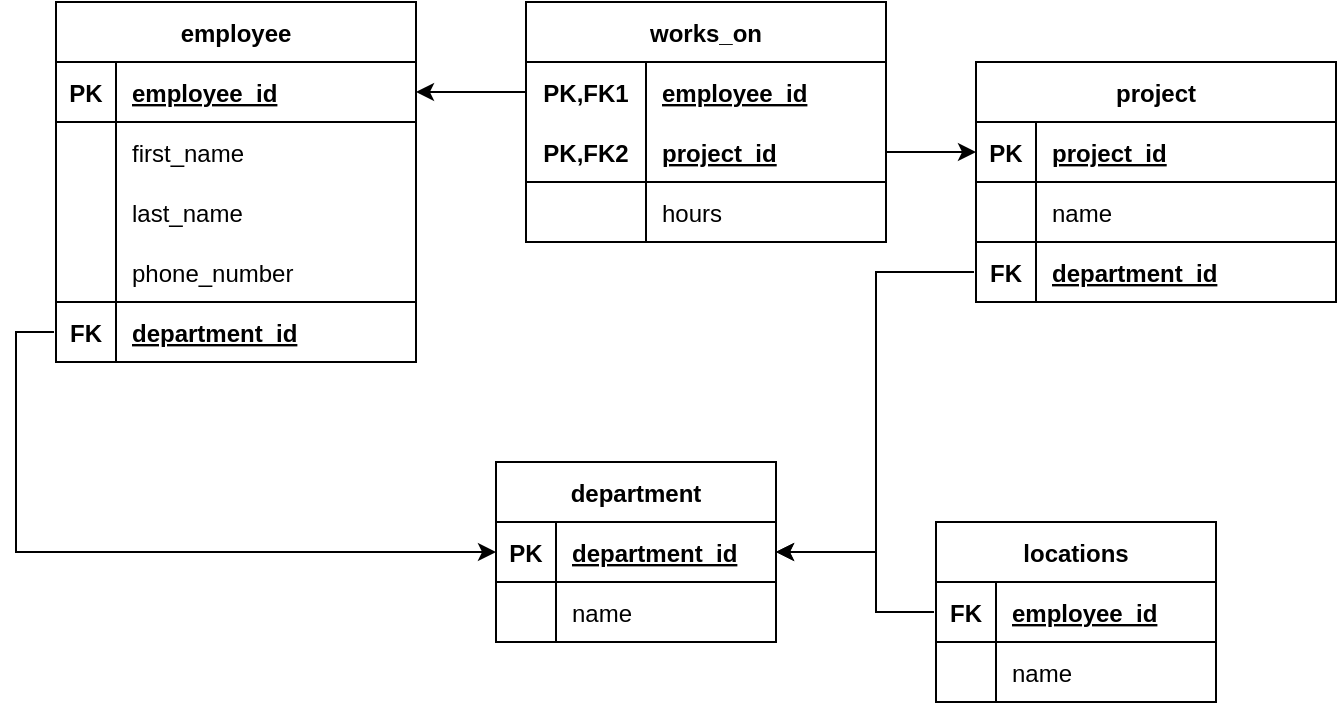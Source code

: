<mxfile version="14.1.8" type="device"><diagram id="R2lEEEUBdFMjLlhIrx00" name="Page-1"><mxGraphModel dx="1014" dy="600" grid="1" gridSize="10" guides="1" tooltips="1" connect="1" arrows="1" fold="1" page="1" pageScale="1" pageWidth="850" pageHeight="1100" math="0" shadow="0" extFonts="Permanent Marker^https://fonts.googleapis.com/css?family=Permanent+Marker"><root><mxCell id="0"/><mxCell id="1" parent="0"/><mxCell id="h8d6M2YcgeGE1X-ONr1B-51" value="employee" style="shape=table;startSize=30;container=1;collapsible=1;childLayout=tableLayout;fixedRows=1;rowLines=0;fontStyle=1;align=center;resizeLast=1;" parent="1" vertex="1"><mxGeometry x="90" y="130" width="180" height="180" as="geometry"/></mxCell><mxCell id="h8d6M2YcgeGE1X-ONr1B-52" value="" style="shape=partialRectangle;collapsible=0;dropTarget=0;pointerEvents=0;fillColor=none;top=0;left=0;bottom=1;right=0;points=[[0,0.5],[1,0.5]];portConstraint=eastwest;" parent="h8d6M2YcgeGE1X-ONr1B-51" vertex="1"><mxGeometry y="30" width="180" height="30" as="geometry"/></mxCell><mxCell id="h8d6M2YcgeGE1X-ONr1B-53" value="PK" style="shape=partialRectangle;connectable=0;fillColor=none;top=0;left=0;bottom=0;right=0;fontStyle=1;overflow=hidden;" parent="h8d6M2YcgeGE1X-ONr1B-52" vertex="1"><mxGeometry width="30" height="30" as="geometry"/></mxCell><mxCell id="h8d6M2YcgeGE1X-ONr1B-54" value="employee_id" style="shape=partialRectangle;connectable=0;fillColor=none;top=0;left=0;bottom=0;right=0;align=left;spacingLeft=6;fontStyle=5;overflow=hidden;" parent="h8d6M2YcgeGE1X-ONr1B-52" vertex="1"><mxGeometry x="30" width="150" height="30" as="geometry"/></mxCell><mxCell id="h8d6M2YcgeGE1X-ONr1B-55" value="" style="shape=partialRectangle;collapsible=0;dropTarget=0;pointerEvents=0;fillColor=none;top=0;left=0;bottom=0;right=0;points=[[0,0.5],[1,0.5]];portConstraint=eastwest;" parent="h8d6M2YcgeGE1X-ONr1B-51" vertex="1"><mxGeometry y="60" width="180" height="30" as="geometry"/></mxCell><mxCell id="h8d6M2YcgeGE1X-ONr1B-56" value="" style="shape=partialRectangle;connectable=0;fillColor=none;top=0;left=0;bottom=0;right=0;editable=1;overflow=hidden;" parent="h8d6M2YcgeGE1X-ONr1B-55" vertex="1"><mxGeometry width="30" height="30" as="geometry"/></mxCell><mxCell id="h8d6M2YcgeGE1X-ONr1B-57" value="first_name" style="shape=partialRectangle;connectable=0;fillColor=none;top=0;left=0;bottom=0;right=0;align=left;spacingLeft=6;overflow=hidden;" parent="h8d6M2YcgeGE1X-ONr1B-55" vertex="1"><mxGeometry x="30" width="150" height="30" as="geometry"/></mxCell><mxCell id="h8d6M2YcgeGE1X-ONr1B-58" value="" style="shape=partialRectangle;collapsible=0;dropTarget=0;pointerEvents=0;fillColor=none;top=0;left=0;bottom=0;right=0;points=[[0,0.5],[1,0.5]];portConstraint=eastwest;" parent="h8d6M2YcgeGE1X-ONr1B-51" vertex="1"><mxGeometry y="90" width="180" height="30" as="geometry"/></mxCell><mxCell id="h8d6M2YcgeGE1X-ONr1B-59" value="" style="shape=partialRectangle;connectable=0;fillColor=none;top=0;left=0;bottom=0;right=0;editable=1;overflow=hidden;" parent="h8d6M2YcgeGE1X-ONr1B-58" vertex="1"><mxGeometry width="30" height="30" as="geometry"/></mxCell><mxCell id="h8d6M2YcgeGE1X-ONr1B-60" value="last_name" style="shape=partialRectangle;connectable=0;fillColor=none;top=0;left=0;bottom=0;right=0;align=left;spacingLeft=6;overflow=hidden;" parent="h8d6M2YcgeGE1X-ONr1B-58" vertex="1"><mxGeometry x="30" width="150" height="30" as="geometry"/></mxCell><mxCell id="h8d6M2YcgeGE1X-ONr1B-61" value="" style="shape=partialRectangle;collapsible=0;dropTarget=0;pointerEvents=0;fillColor=none;top=0;left=0;bottom=0;right=0;points=[[0,0.5],[1,0.5]];portConstraint=eastwest;" parent="h8d6M2YcgeGE1X-ONr1B-51" vertex="1"><mxGeometry y="120" width="180" height="30" as="geometry"/></mxCell><mxCell id="h8d6M2YcgeGE1X-ONr1B-62" value="" style="shape=partialRectangle;connectable=0;fillColor=none;top=0;left=0;bottom=0;right=0;editable=1;overflow=hidden;" parent="h8d6M2YcgeGE1X-ONr1B-61" vertex="1"><mxGeometry width="30" height="30" as="geometry"/></mxCell><mxCell id="h8d6M2YcgeGE1X-ONr1B-63" value="phone_number" style="shape=partialRectangle;connectable=0;fillColor=none;top=0;left=0;bottom=0;right=0;align=left;spacingLeft=6;overflow=hidden;" parent="h8d6M2YcgeGE1X-ONr1B-61" vertex="1"><mxGeometry x="30" width="150" height="30" as="geometry"/></mxCell><mxCell id="h8d6M2YcgeGE1X-ONr1B-90" value="" style="shape=partialRectangle;collapsible=0;dropTarget=0;pointerEvents=0;fillColor=none;top=1;left=0;bottom=1;right=0;points=[[0,0.5],[1,0.5]];portConstraint=eastwest;labelBorderColor=none;verticalAlign=middle;strokeWidth=1;perimeterSpacing=1;sketch=0;shadow=0;" parent="h8d6M2YcgeGE1X-ONr1B-51" vertex="1"><mxGeometry y="150" width="180" height="30" as="geometry"/></mxCell><mxCell id="h8d6M2YcgeGE1X-ONr1B-91" value="FK" style="shape=partialRectangle;connectable=0;fillColor=none;top=0;left=0;bottom=0;right=0;fontStyle=1;overflow=hidden;" parent="h8d6M2YcgeGE1X-ONr1B-90" vertex="1"><mxGeometry width="30" height="30" as="geometry"/></mxCell><mxCell id="h8d6M2YcgeGE1X-ONr1B-92" value="department_id" style="shape=partialRectangle;connectable=0;fillColor=none;top=0;left=0;bottom=0;right=0;align=left;spacingLeft=6;fontStyle=5;overflow=hidden;labelBorderColor=none;" parent="h8d6M2YcgeGE1X-ONr1B-90" vertex="1"><mxGeometry x="30" width="150" height="30" as="geometry"/></mxCell><mxCell id="h8d6M2YcgeGE1X-ONr1B-93" value="project" style="shape=table;startSize=30;container=1;collapsible=1;childLayout=tableLayout;fixedRows=1;rowLines=0;fontStyle=1;align=center;resizeLast=1;" parent="1" vertex="1"><mxGeometry x="550" y="160" width="180" height="120" as="geometry"/></mxCell><mxCell id="h8d6M2YcgeGE1X-ONr1B-94" value="" style="shape=partialRectangle;collapsible=0;dropTarget=0;pointerEvents=0;fillColor=none;top=0;left=0;bottom=1;right=0;points=[[0,0.5],[1,0.5]];portConstraint=eastwest;" parent="h8d6M2YcgeGE1X-ONr1B-93" vertex="1"><mxGeometry y="30" width="180" height="30" as="geometry"/></mxCell><mxCell id="h8d6M2YcgeGE1X-ONr1B-95" value="PK" style="shape=partialRectangle;connectable=0;fillColor=none;top=0;left=0;bottom=0;right=0;fontStyle=1;overflow=hidden;" parent="h8d6M2YcgeGE1X-ONr1B-94" vertex="1"><mxGeometry width="30" height="30" as="geometry"/></mxCell><mxCell id="h8d6M2YcgeGE1X-ONr1B-96" value="project_id" style="shape=partialRectangle;connectable=0;fillColor=none;top=0;left=0;bottom=0;right=0;align=left;spacingLeft=6;fontStyle=5;overflow=hidden;" parent="h8d6M2YcgeGE1X-ONr1B-94" vertex="1"><mxGeometry x="30" width="150" height="30" as="geometry"/></mxCell><mxCell id="h8d6M2YcgeGE1X-ONr1B-97" value="" style="shape=partialRectangle;collapsible=0;dropTarget=0;pointerEvents=0;fillColor=none;top=0;left=0;bottom=0;right=0;points=[[0,0.5],[1,0.5]];portConstraint=eastwest;" parent="h8d6M2YcgeGE1X-ONr1B-93" vertex="1"><mxGeometry y="60" width="180" height="30" as="geometry"/></mxCell><mxCell id="h8d6M2YcgeGE1X-ONr1B-98" value="" style="shape=partialRectangle;connectable=0;fillColor=none;top=0;left=0;bottom=0;right=0;editable=1;overflow=hidden;" parent="h8d6M2YcgeGE1X-ONr1B-97" vertex="1"><mxGeometry width="30" height="30" as="geometry"/></mxCell><mxCell id="h8d6M2YcgeGE1X-ONr1B-99" value="name" style="shape=partialRectangle;connectable=0;fillColor=none;top=0;left=0;bottom=0;right=0;align=left;spacingLeft=6;overflow=hidden;" parent="h8d6M2YcgeGE1X-ONr1B-97" vertex="1"><mxGeometry x="30" width="150" height="30" as="geometry"/></mxCell><mxCell id="h8d6M2YcgeGE1X-ONr1B-106" value="" style="shape=partialRectangle;collapsible=0;dropTarget=0;pointerEvents=0;fillColor=none;top=1;left=0;bottom=1;right=0;points=[[0,0.5],[1,0.5]];portConstraint=eastwest;labelBorderColor=none;verticalAlign=middle;strokeWidth=1;perimeterSpacing=1;sketch=0;shadow=0;" parent="h8d6M2YcgeGE1X-ONr1B-93" vertex="1"><mxGeometry y="90" width="180" height="30" as="geometry"/></mxCell><mxCell id="h8d6M2YcgeGE1X-ONr1B-107" value="FK" style="shape=partialRectangle;connectable=0;fillColor=none;top=0;left=0;bottom=0;right=0;fontStyle=1;overflow=hidden;" parent="h8d6M2YcgeGE1X-ONr1B-106" vertex="1"><mxGeometry width="30" height="30" as="geometry"/></mxCell><mxCell id="h8d6M2YcgeGE1X-ONr1B-108" value="department_id" style="shape=partialRectangle;connectable=0;fillColor=none;top=0;left=0;bottom=0;right=0;align=left;spacingLeft=6;fontStyle=5;overflow=hidden;labelBorderColor=none;" parent="h8d6M2YcgeGE1X-ONr1B-106" vertex="1"><mxGeometry x="30" width="150" height="30" as="geometry"/></mxCell><mxCell id="h8d6M2YcgeGE1X-ONr1B-109" value="works_on" style="shape=table;startSize=30;container=1;collapsible=1;childLayout=tableLayout;fixedRows=1;rowLines=0;fontStyle=1;align=center;resizeLast=1;shadow=0;sketch=0;strokeWidth=1;" parent="1" vertex="1"><mxGeometry x="325" y="130" width="180" height="120" as="geometry"/></mxCell><mxCell id="h8d6M2YcgeGE1X-ONr1B-110" value="" style="shape=partialRectangle;collapsible=0;dropTarget=0;pointerEvents=0;fillColor=none;top=0;left=0;bottom=0;right=0;points=[[0,0.5],[1,0.5]];portConstraint=eastwest;" parent="h8d6M2YcgeGE1X-ONr1B-109" vertex="1"><mxGeometry y="30" width="180" height="30" as="geometry"/></mxCell><mxCell id="h8d6M2YcgeGE1X-ONr1B-111" value="PK,FK1" style="shape=partialRectangle;connectable=0;fillColor=none;top=0;left=0;bottom=0;right=0;fontStyle=1;overflow=hidden;" parent="h8d6M2YcgeGE1X-ONr1B-110" vertex="1"><mxGeometry width="60" height="30" as="geometry"/></mxCell><mxCell id="h8d6M2YcgeGE1X-ONr1B-112" value="employee_id" style="shape=partialRectangle;connectable=0;fillColor=none;top=0;left=0;bottom=0;right=0;align=left;spacingLeft=6;fontStyle=5;overflow=hidden;" parent="h8d6M2YcgeGE1X-ONr1B-110" vertex="1"><mxGeometry x="60" width="120" height="30" as="geometry"/></mxCell><mxCell id="h8d6M2YcgeGE1X-ONr1B-113" value="" style="shape=partialRectangle;collapsible=0;dropTarget=0;pointerEvents=0;fillColor=none;top=0;left=0;bottom=1;right=0;points=[[0,0.5],[1,0.5]];portConstraint=eastwest;" parent="h8d6M2YcgeGE1X-ONr1B-109" vertex="1"><mxGeometry y="60" width="180" height="30" as="geometry"/></mxCell><mxCell id="h8d6M2YcgeGE1X-ONr1B-114" value="PK,FK2" style="shape=partialRectangle;connectable=0;fillColor=none;top=0;left=0;bottom=0;right=0;fontStyle=1;overflow=hidden;" parent="h8d6M2YcgeGE1X-ONr1B-113" vertex="1"><mxGeometry width="60" height="30" as="geometry"/></mxCell><mxCell id="h8d6M2YcgeGE1X-ONr1B-115" value="project_id" style="shape=partialRectangle;connectable=0;fillColor=none;top=0;left=0;bottom=0;right=0;align=left;spacingLeft=6;fontStyle=5;overflow=hidden;" parent="h8d6M2YcgeGE1X-ONr1B-113" vertex="1"><mxGeometry x="60" width="120" height="30" as="geometry"/></mxCell><mxCell id="h8d6M2YcgeGE1X-ONr1B-116" value="" style="shape=partialRectangle;collapsible=0;dropTarget=0;pointerEvents=0;fillColor=none;top=0;left=0;bottom=0;right=0;points=[[0,0.5],[1,0.5]];portConstraint=eastwest;" parent="h8d6M2YcgeGE1X-ONr1B-109" vertex="1"><mxGeometry y="90" width="180" height="30" as="geometry"/></mxCell><mxCell id="h8d6M2YcgeGE1X-ONr1B-117" value="" style="shape=partialRectangle;connectable=0;fillColor=none;top=0;left=0;bottom=0;right=0;editable=1;overflow=hidden;" parent="h8d6M2YcgeGE1X-ONr1B-116" vertex="1"><mxGeometry width="60" height="30" as="geometry"/></mxCell><mxCell id="h8d6M2YcgeGE1X-ONr1B-118" value="hours" style="shape=partialRectangle;connectable=0;fillColor=none;top=0;left=0;bottom=0;right=0;align=left;spacingLeft=6;overflow=hidden;" parent="h8d6M2YcgeGE1X-ONr1B-116" vertex="1"><mxGeometry x="60" width="120" height="30" as="geometry"/></mxCell><mxCell id="h8d6M2YcgeGE1X-ONr1B-122" style="edgeStyle=orthogonalEdgeStyle;rounded=0;orthogonalLoop=1;jettySize=auto;html=1;exitX=0;exitY=0.5;exitDx=0;exitDy=0;entryX=1;entryY=0.5;entryDx=0;entryDy=0;" parent="1" source="h8d6M2YcgeGE1X-ONr1B-110" target="h8d6M2YcgeGE1X-ONr1B-52" edge="1"><mxGeometry relative="1" as="geometry"/></mxCell><mxCell id="h8d6M2YcgeGE1X-ONr1B-125" style="edgeStyle=orthogonalEdgeStyle;rounded=0;orthogonalLoop=1;jettySize=auto;html=1;exitX=1;exitY=0.5;exitDx=0;exitDy=0;entryX=0;entryY=0.5;entryDx=0;entryDy=0;" parent="1" source="h8d6M2YcgeGE1X-ONr1B-113" target="h8d6M2YcgeGE1X-ONr1B-94" edge="1"><mxGeometry relative="1" as="geometry"/></mxCell><mxCell id="h8d6M2YcgeGE1X-ONr1B-126" value="department" style="shape=table;startSize=30;container=1;collapsible=1;childLayout=tableLayout;fixedRows=1;rowLines=0;fontStyle=1;align=center;resizeLast=1;" parent="1" vertex="1"><mxGeometry x="310" y="360" width="140" height="90" as="geometry"/></mxCell><mxCell id="h8d6M2YcgeGE1X-ONr1B-127" value="" style="shape=partialRectangle;collapsible=0;dropTarget=0;pointerEvents=0;fillColor=none;top=0;left=0;bottom=1;right=0;points=[[0,0.5],[1,0.5]];portConstraint=eastwest;" parent="h8d6M2YcgeGE1X-ONr1B-126" vertex="1"><mxGeometry y="30" width="140" height="30" as="geometry"/></mxCell><mxCell id="h8d6M2YcgeGE1X-ONr1B-128" value="PK" style="shape=partialRectangle;connectable=0;fillColor=none;top=0;left=0;bottom=0;right=0;fontStyle=1;overflow=hidden;" parent="h8d6M2YcgeGE1X-ONr1B-127" vertex="1"><mxGeometry width="30" height="30" as="geometry"/></mxCell><mxCell id="h8d6M2YcgeGE1X-ONr1B-129" value="department_id" style="shape=partialRectangle;connectable=0;fillColor=none;top=0;left=0;bottom=0;right=0;align=left;spacingLeft=6;fontStyle=5;overflow=hidden;" parent="h8d6M2YcgeGE1X-ONr1B-127" vertex="1"><mxGeometry x="30" width="110" height="30" as="geometry"/></mxCell><mxCell id="h8d6M2YcgeGE1X-ONr1B-130" value="" style="shape=partialRectangle;collapsible=0;dropTarget=0;pointerEvents=0;fillColor=none;top=0;left=0;bottom=0;right=0;points=[[0,0.5],[1,0.5]];portConstraint=eastwest;" parent="h8d6M2YcgeGE1X-ONr1B-126" vertex="1"><mxGeometry y="60" width="140" height="30" as="geometry"/></mxCell><mxCell id="h8d6M2YcgeGE1X-ONr1B-131" value="" style="shape=partialRectangle;connectable=0;fillColor=none;top=0;left=0;bottom=0;right=0;editable=1;overflow=hidden;" parent="h8d6M2YcgeGE1X-ONr1B-130" vertex="1"><mxGeometry width="30" height="30" as="geometry"/></mxCell><mxCell id="h8d6M2YcgeGE1X-ONr1B-132" value="name" style="shape=partialRectangle;connectable=0;fillColor=none;top=0;left=0;bottom=0;right=0;align=left;spacingLeft=6;overflow=hidden;" parent="h8d6M2YcgeGE1X-ONr1B-130" vertex="1"><mxGeometry x="30" width="110" height="30" as="geometry"/></mxCell><mxCell id="h8d6M2YcgeGE1X-ONr1B-153" value="locations" style="shape=table;startSize=30;container=1;collapsible=1;childLayout=tableLayout;fixedRows=1;rowLines=0;fontStyle=1;align=center;resizeLast=1;" parent="1" vertex="1"><mxGeometry x="530" y="390" width="140" height="90" as="geometry"/></mxCell><mxCell id="h8d6M2YcgeGE1X-ONr1B-160" value="" style="shape=partialRectangle;collapsible=0;dropTarget=0;pointerEvents=0;fillColor=none;top=1;left=0;bottom=1;right=0;points=[[0,0.5],[1,0.5]];portConstraint=eastwest;labelBorderColor=none;verticalAlign=middle;strokeWidth=1;perimeterSpacing=1;sketch=0;shadow=0;" parent="h8d6M2YcgeGE1X-ONr1B-153" vertex="1"><mxGeometry y="30" width="140" height="30" as="geometry"/></mxCell><mxCell id="h8d6M2YcgeGE1X-ONr1B-161" value="FK" style="shape=partialRectangle;connectable=0;fillColor=none;top=0;left=0;bottom=0;right=0;fontStyle=1;overflow=hidden;" parent="h8d6M2YcgeGE1X-ONr1B-160" vertex="1"><mxGeometry width="30" height="30" as="geometry"/></mxCell><mxCell id="h8d6M2YcgeGE1X-ONr1B-162" value="employee_id" style="shape=partialRectangle;connectable=0;fillColor=none;top=0;left=0;bottom=0;right=0;align=left;spacingLeft=6;fontStyle=5;overflow=hidden;labelBorderColor=none;" parent="h8d6M2YcgeGE1X-ONr1B-160" vertex="1"><mxGeometry x="30" width="110" height="30" as="geometry"/></mxCell><mxCell id="h8d6M2YcgeGE1X-ONr1B-157" value="" style="shape=partialRectangle;collapsible=0;dropTarget=0;pointerEvents=0;fillColor=none;top=0;left=0;bottom=0;right=0;points=[[0,0.5],[1,0.5]];portConstraint=eastwest;" parent="h8d6M2YcgeGE1X-ONr1B-153" vertex="1"><mxGeometry y="60" width="140" height="30" as="geometry"/></mxCell><mxCell id="h8d6M2YcgeGE1X-ONr1B-158" value="" style="shape=partialRectangle;connectable=0;fillColor=none;top=0;left=0;bottom=0;right=0;editable=1;overflow=hidden;" parent="h8d6M2YcgeGE1X-ONr1B-157" vertex="1"><mxGeometry width="30" height="30" as="geometry"/></mxCell><mxCell id="h8d6M2YcgeGE1X-ONr1B-159" value="name" style="shape=partialRectangle;connectable=0;fillColor=none;top=0;left=0;bottom=0;right=0;align=left;spacingLeft=6;overflow=hidden;" parent="h8d6M2YcgeGE1X-ONr1B-157" vertex="1"><mxGeometry x="30" width="110" height="30" as="geometry"/></mxCell><mxCell id="h8d6M2YcgeGE1X-ONr1B-169" style="edgeStyle=orthogonalEdgeStyle;rounded=0;orthogonalLoop=1;jettySize=auto;html=1;exitX=0;exitY=0.5;exitDx=0;exitDy=0;entryX=1;entryY=0.5;entryDx=0;entryDy=0;" parent="1" source="h8d6M2YcgeGE1X-ONr1B-106" target="h8d6M2YcgeGE1X-ONr1B-127" edge="1"><mxGeometry relative="1" as="geometry"/></mxCell><mxCell id="h8d6M2YcgeGE1X-ONr1B-170" style="edgeStyle=orthogonalEdgeStyle;rounded=0;orthogonalLoop=1;jettySize=auto;html=1;exitX=0;exitY=0.5;exitDx=0;exitDy=0;entryX=0;entryY=0.5;entryDx=0;entryDy=0;" parent="1" source="h8d6M2YcgeGE1X-ONr1B-90" target="h8d6M2YcgeGE1X-ONr1B-127" edge="1"><mxGeometry relative="1" as="geometry"/></mxCell><mxCell id="V9LMXSi0r5XPudzsJELC-2" style="edgeStyle=orthogonalEdgeStyle;rounded=0;orthogonalLoop=1;jettySize=auto;html=1;exitX=0;exitY=0.5;exitDx=0;exitDy=0;entryX=1;entryY=0.5;entryDx=0;entryDy=0;" edge="1" parent="1" source="h8d6M2YcgeGE1X-ONr1B-160" target="h8d6M2YcgeGE1X-ONr1B-127"><mxGeometry relative="1" as="geometry"><Array as="points"><mxPoint x="500" y="435"/><mxPoint x="500" y="405"/></Array></mxGeometry></mxCell></root></mxGraphModel></diagram></mxfile>